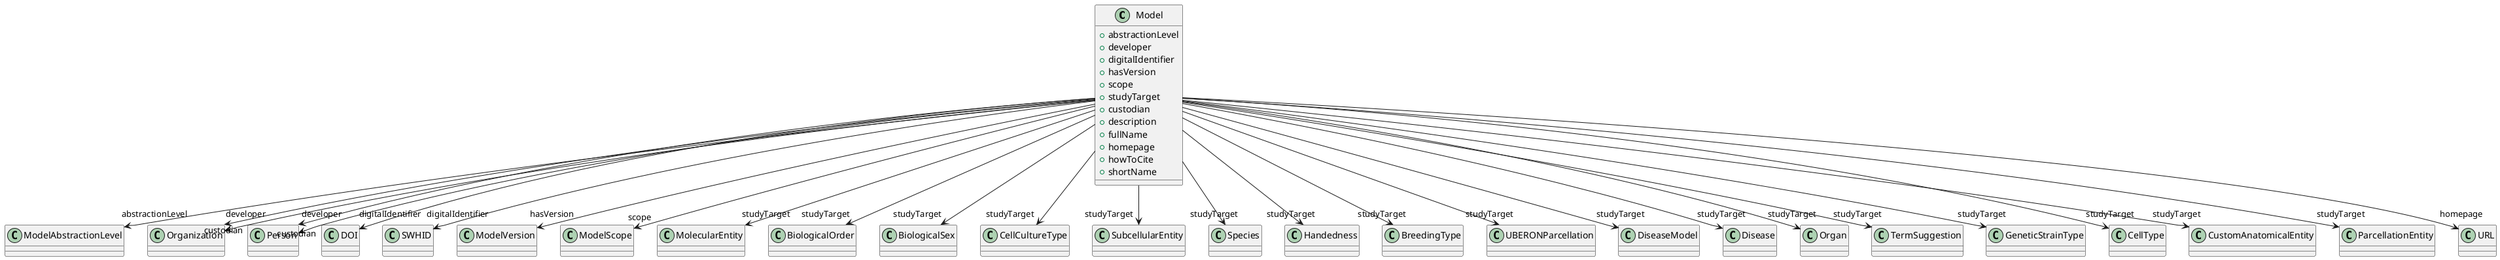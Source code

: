 @startuml
class Model {
+abstractionLevel
+developer
+digitalIdentifier
+hasVersion
+scope
+studyTarget
+custodian
+description
+fullName
+homepage
+howToCite
+shortName

}
Model -d-> "abstractionLevel" ModelAbstractionLevel
Model -d-> "developer" Organization
Model -d-> "developer" Person
Model -d-> "digitalIdentifier" DOI
Model -d-> "digitalIdentifier" SWHID
Model -d-> "hasVersion" ModelVersion
Model -d-> "scope" ModelScope
Model -d-> "studyTarget" MolecularEntity
Model -d-> "studyTarget" BiologicalOrder
Model -d-> "studyTarget" BiologicalSex
Model -d-> "studyTarget" CellCultureType
Model -d-> "studyTarget" SubcellularEntity
Model -d-> "studyTarget" Species
Model -d-> "studyTarget" Handedness
Model -d-> "studyTarget" BreedingType
Model -d-> "studyTarget" UBERONParcellation
Model -d-> "studyTarget" DiseaseModel
Model -d-> "studyTarget" Disease
Model -d-> "studyTarget" Organ
Model -d-> "studyTarget" TermSuggestion
Model -d-> "studyTarget" GeneticStrainType
Model -d-> "studyTarget" CellType
Model -d-> "studyTarget" CustomAnatomicalEntity
Model -d-> "studyTarget" ParcellationEntity
Model -d-> "custodian" Organization
Model -d-> "custodian" Person
Model -d-> "homepage" URL

@enduml